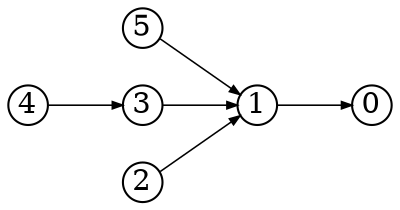 digraph{
  rankdir=LR
  node [shape=circle,fixedsize=true,width=.26]
  edge [penwidth=0.75,arrowsize=0.5]
  5 -> {1}
  4 -> {3}
  3 -> {1}
  2 -> {1}
  1 -> {0}
}
